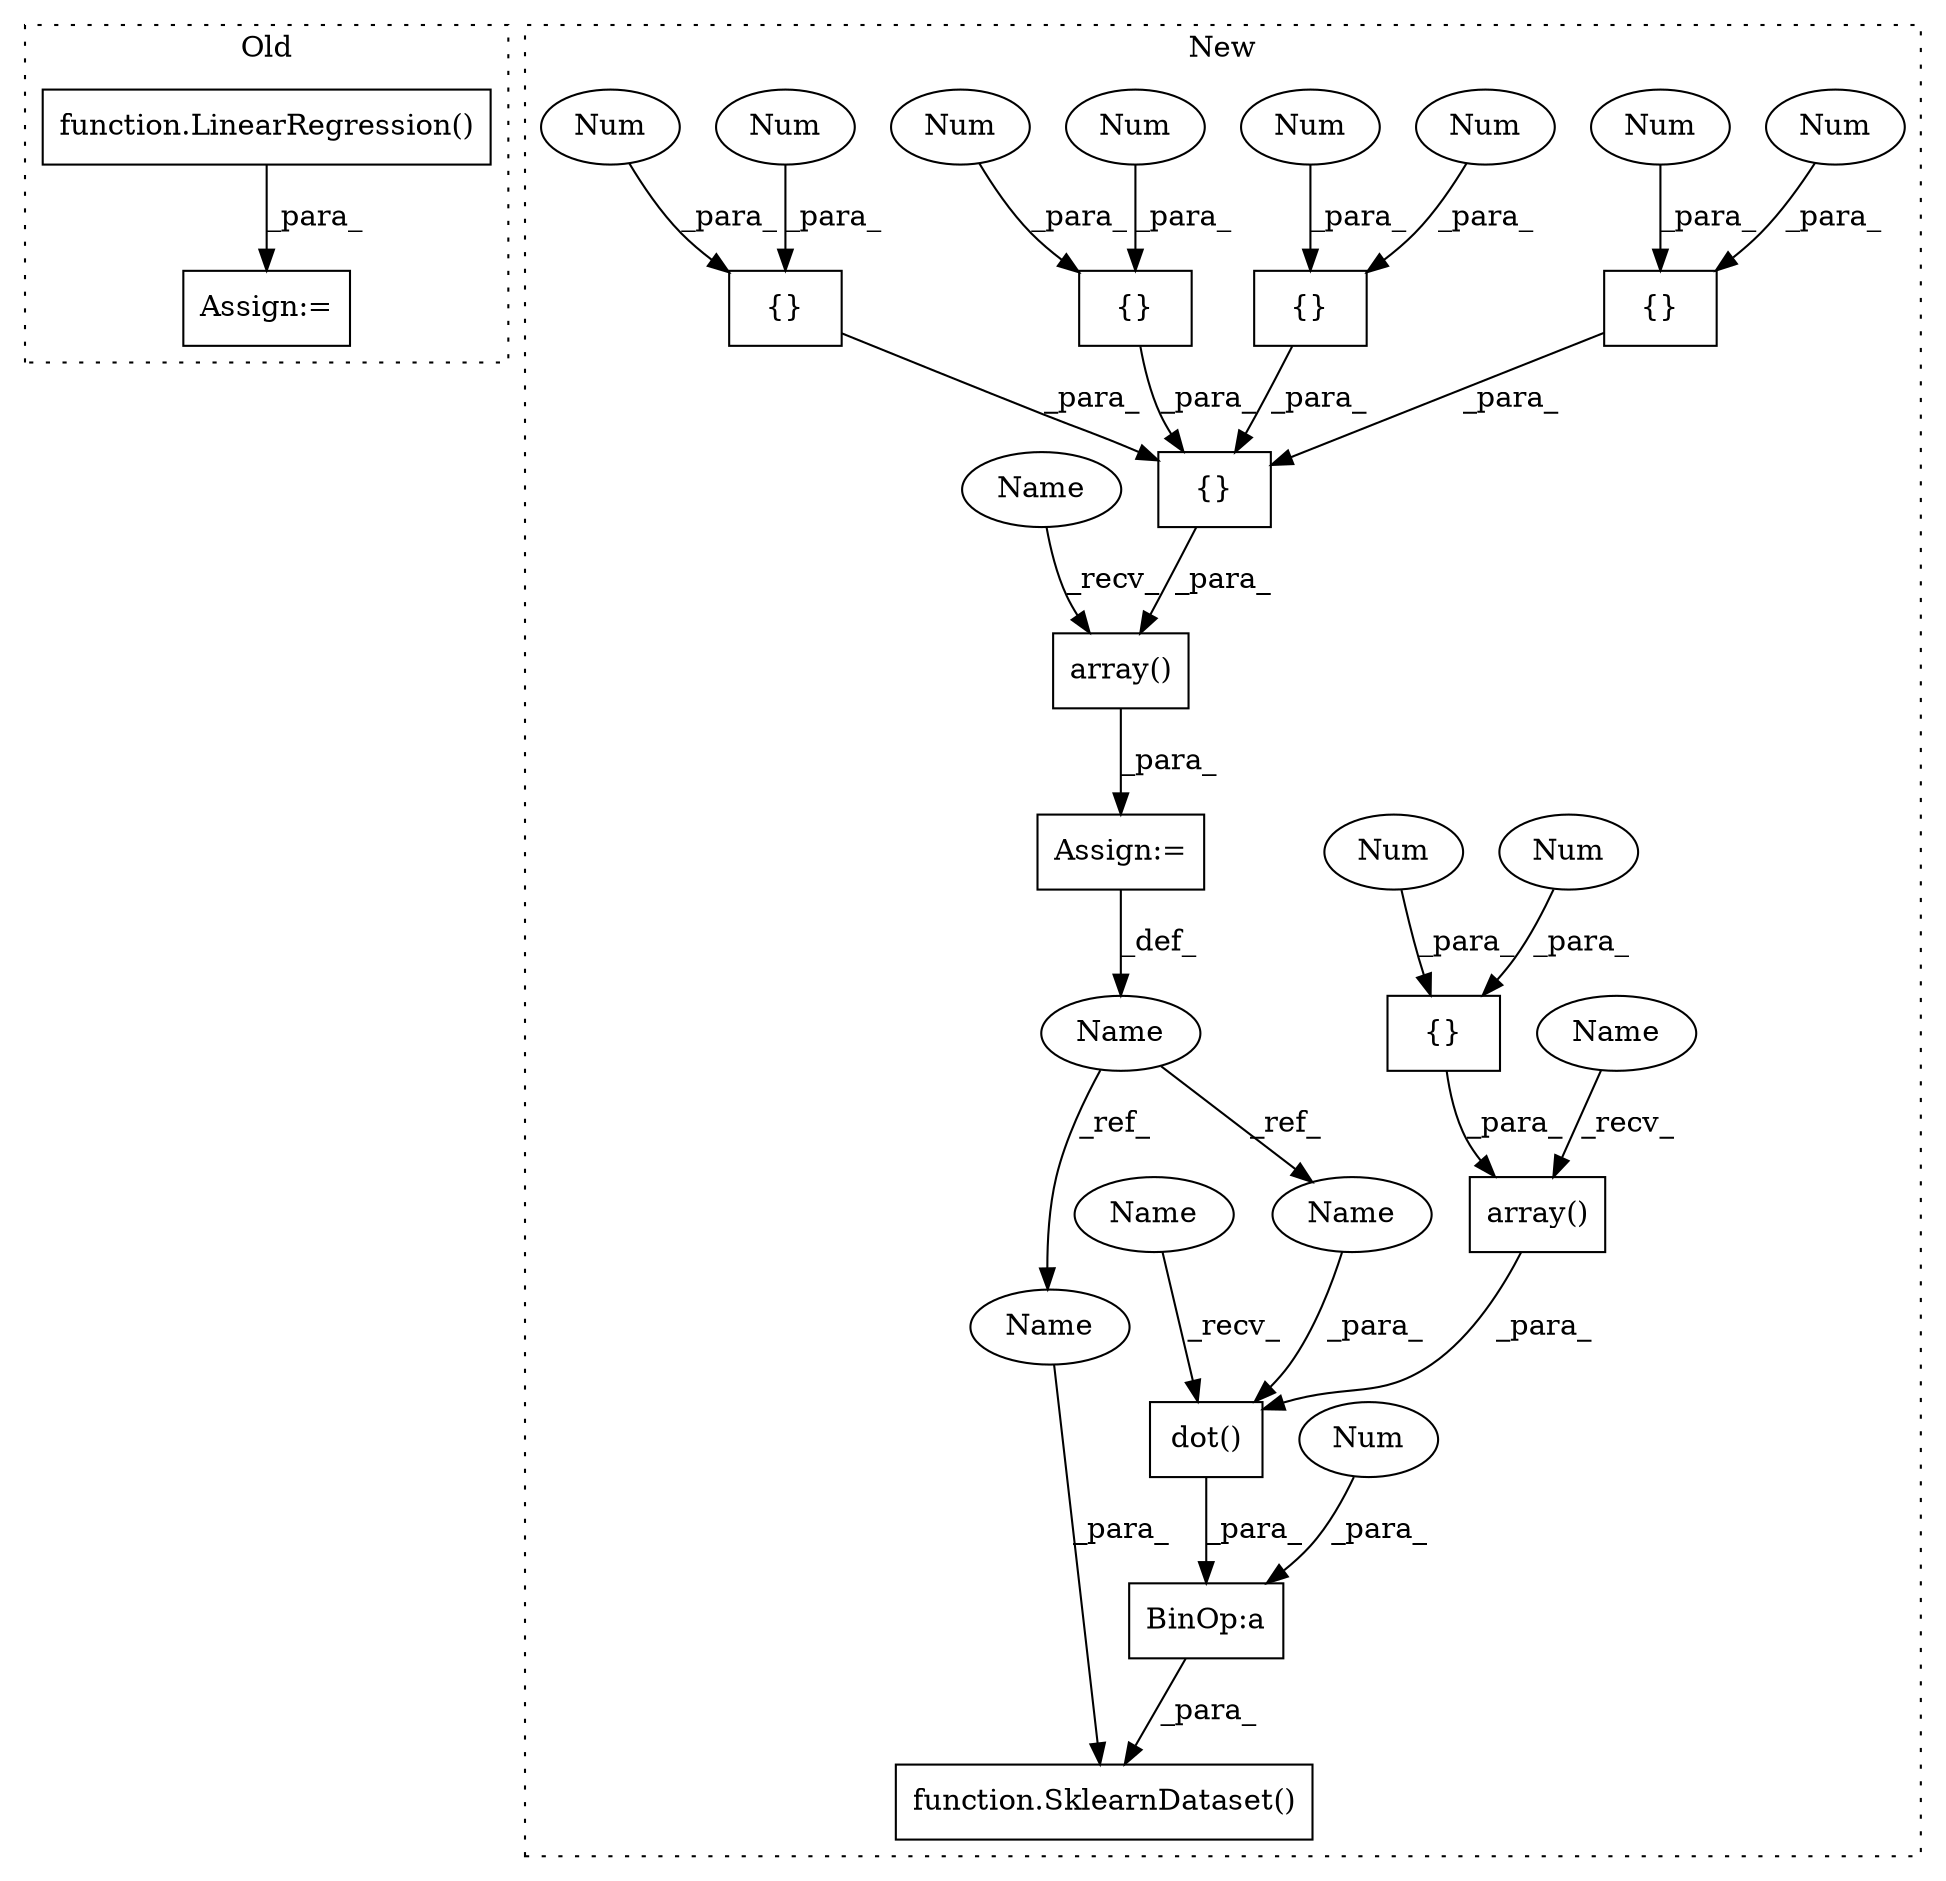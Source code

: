 digraph G {
subgraph cluster0 {
1 [label="function.LinearRegression()" a="75" s="972" l="49" shape="box"];
13 [label="Assign:=" a="68" s="969" l="3" shape="box"];
label = "Old";
style="dotted";
}
subgraph cluster1 {
2 [label="array()" a="75" s="515,532" l="9,1" shape="box"];
3 [label="BinOp:a" a="82" s="534" l="3" shape="box"];
4 [label="{}" a="59" s="472,477" l="1,0" shape="box"];
5 [label="array()" a="75" s="452,495" l="9,1" shape="box"];
6 [label="{}" a="59" s="524,531" l="1,0" shape="box"];
7 [label="function.SklearnDataset()" a="75" s="588,607" l="15,1" shape="box"];
8 [label="{}" a="59" s="488,493" l="1,0" shape="box"];
9 [label="{}" a="59" s="461,494" l="1,0" shape="box"];
10 [label="Name" a="87" s="448" l="1" shape="ellipse"];
11 [label="dot()" a="75" s="505,533" l="7,1" shape="box"];
12 [label="{}" a="59" s="462,469" l="1,0" shape="box"];
14 [label="Num" a="76" s="525" l="3" shape="ellipse"];
15 [label="{}" a="59" s="480,485" l="1,0" shape="box"];
16 [label="Num" a="76" s="484" l="1" shape="ellipse"];
17 [label="Num" a="76" s="537" l="1" shape="ellipse"];
18 [label="Num" a="76" s="530" l="1" shape="ellipse"];
19 [label="Num" a="76" s="476" l="1" shape="ellipse"];
20 [label="Num" a="76" s="473" l="1" shape="ellipse"];
21 [label="Num" a="76" s="492" l="1" shape="ellipse"];
22 [label="Num" a="76" s="468" l="1" shape="ellipse"];
23 [label="Num" a="76" s="489" l="1" shape="ellipse"];
24 [label="Num" a="76" s="481" l="1" shape="ellipse"];
25 [label="Num" a="76" s="463" l="3" shape="ellipse"];
26 [label="Assign:=" a="68" s="449" l="3" shape="box"];
27 [label="Name" a="87" s="505" l="2" shape="ellipse"];
28 [label="Name" a="87" s="515" l="2" shape="ellipse"];
29 [label="Name" a="87" s="452" l="2" shape="ellipse"];
30 [label="Name" a="87" s="603" l="1" shape="ellipse"];
31 [label="Name" a="87" s="512" l="1" shape="ellipse"];
label = "New";
style="dotted";
}
1 -> 13 [label="_para_"];
2 -> 11 [label="_para_"];
3 -> 7 [label="_para_"];
4 -> 9 [label="_para_"];
5 -> 26 [label="_para_"];
6 -> 2 [label="_para_"];
8 -> 9 [label="_para_"];
9 -> 5 [label="_para_"];
10 -> 30 [label="_ref_"];
10 -> 31 [label="_ref_"];
11 -> 3 [label="_para_"];
12 -> 9 [label="_para_"];
14 -> 6 [label="_para_"];
15 -> 9 [label="_para_"];
16 -> 15 [label="_para_"];
17 -> 3 [label="_para_"];
18 -> 6 [label="_para_"];
19 -> 4 [label="_para_"];
20 -> 4 [label="_para_"];
21 -> 8 [label="_para_"];
22 -> 12 [label="_para_"];
23 -> 8 [label="_para_"];
24 -> 15 [label="_para_"];
25 -> 12 [label="_para_"];
26 -> 10 [label="_def_"];
27 -> 11 [label="_recv_"];
28 -> 2 [label="_recv_"];
29 -> 5 [label="_recv_"];
30 -> 7 [label="_para_"];
31 -> 11 [label="_para_"];
}